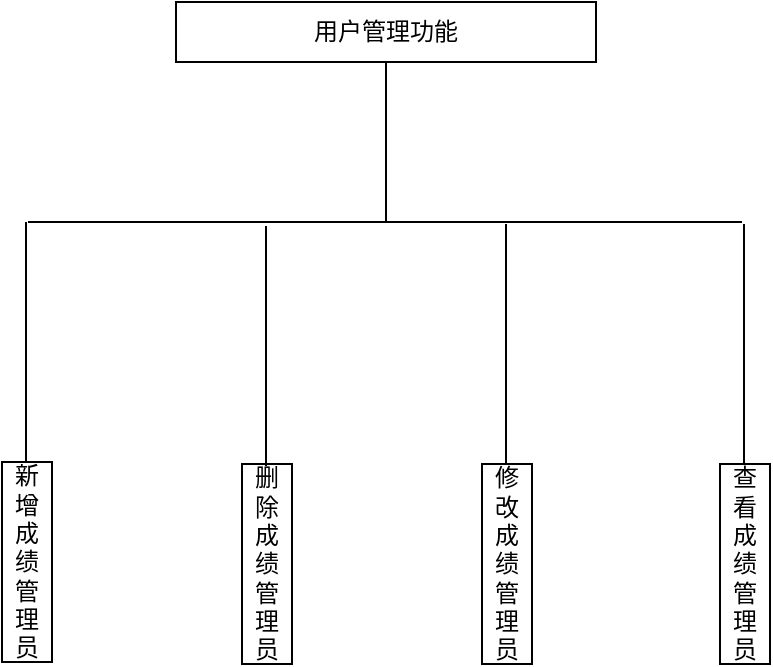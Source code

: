 <mxfile version="21.8.2" type="github">
  <diagram name="第 1 页" id="r_Oe4n54LDOU9FWPaIyu">
    <mxGraphModel dx="1562" dy="830" grid="1" gridSize="10" guides="1" tooltips="1" connect="1" arrows="1" fold="1" page="1" pageScale="1" pageWidth="827" pageHeight="1169" math="0" shadow="0">
      <root>
        <mxCell id="0" />
        <mxCell id="1" parent="0" />
        <mxCell id="-W15-7vgTPfmDH8qwl7i-1" value="&lt;font face=&quot;宋体&quot;&gt;用户管理功能&lt;/font&gt;" style="rounded=0;whiteSpace=wrap;html=1;" vertex="1" parent="1">
          <mxGeometry x="197" y="90" width="210" height="30" as="geometry" />
        </mxCell>
        <mxCell id="-W15-7vgTPfmDH8qwl7i-2" value="" style="endArrow=none;html=1;rounded=0;entryX=0.5;entryY=1;entryDx=0;entryDy=0;" edge="1" parent="1" target="-W15-7vgTPfmDH8qwl7i-1">
          <mxGeometry width="50" height="50" relative="1" as="geometry">
            <mxPoint x="302" y="200" as="sourcePoint" />
            <mxPoint x="162" y="370" as="targetPoint" />
          </mxGeometry>
        </mxCell>
        <mxCell id="-W15-7vgTPfmDH8qwl7i-3" value="&lt;font face=&quot;宋体&quot;&gt;删除成绩管理员&lt;/font&gt;" style="rounded=0;whiteSpace=wrap;html=1;" vertex="1" parent="1">
          <mxGeometry x="230" y="321" width="25" height="100" as="geometry" />
        </mxCell>
        <mxCell id="-W15-7vgTPfmDH8qwl7i-4" value="" style="endArrow=none;html=1;rounded=0;" edge="1" parent="1">
          <mxGeometry width="50" height="50" relative="1" as="geometry">
            <mxPoint x="123" y="200" as="sourcePoint" />
            <mxPoint x="480" y="200" as="targetPoint" />
          </mxGeometry>
        </mxCell>
        <mxCell id="-W15-7vgTPfmDH8qwl7i-5" value="&lt;font face=&quot;宋体&quot;&gt;新增成绩管理员&lt;/font&gt;" style="rounded=0;whiteSpace=wrap;html=1;" vertex="1" parent="1">
          <mxGeometry x="110" y="320" width="25" height="100" as="geometry" />
        </mxCell>
        <mxCell id="-W15-7vgTPfmDH8qwl7i-6" value="" style="endArrow=none;html=1;rounded=0;" edge="1" parent="1">
          <mxGeometry width="50" height="50" relative="1" as="geometry">
            <mxPoint x="122" y="320" as="sourcePoint" />
            <mxPoint x="122" y="200" as="targetPoint" />
          </mxGeometry>
        </mxCell>
        <mxCell id="-W15-7vgTPfmDH8qwl7i-7" value="&lt;font face=&quot;宋体&quot;&gt;修改成绩管理员&lt;/font&gt;" style="rounded=0;whiteSpace=wrap;html=1;" vertex="1" parent="1">
          <mxGeometry x="350" y="321" width="25" height="100" as="geometry" />
        </mxCell>
        <mxCell id="-W15-7vgTPfmDH8qwl7i-8" value="" style="endArrow=none;html=1;rounded=0;" edge="1" parent="1">
          <mxGeometry width="50" height="50" relative="1" as="geometry">
            <mxPoint x="362" y="321" as="sourcePoint" />
            <mxPoint x="362" y="201" as="targetPoint" />
          </mxGeometry>
        </mxCell>
        <mxCell id="-W15-7vgTPfmDH8qwl7i-9" value="&lt;font face=&quot;宋体&quot;&gt;查看成绩管理员&lt;/font&gt;" style="rounded=0;whiteSpace=wrap;html=1;" vertex="1" parent="1">
          <mxGeometry x="469" y="321" width="25" height="100" as="geometry" />
        </mxCell>
        <mxCell id="-W15-7vgTPfmDH8qwl7i-10" value="" style="endArrow=none;html=1;rounded=0;" edge="1" parent="1">
          <mxGeometry width="50" height="50" relative="1" as="geometry">
            <mxPoint x="481" y="321" as="sourcePoint" />
            <mxPoint x="481" y="201" as="targetPoint" />
          </mxGeometry>
        </mxCell>
        <mxCell id="-W15-7vgTPfmDH8qwl7i-11" value="" style="endArrow=none;html=1;rounded=0;" edge="1" parent="1">
          <mxGeometry width="50" height="50" relative="1" as="geometry">
            <mxPoint x="242" y="322" as="sourcePoint" />
            <mxPoint x="242" y="202" as="targetPoint" />
          </mxGeometry>
        </mxCell>
      </root>
    </mxGraphModel>
  </diagram>
</mxfile>

